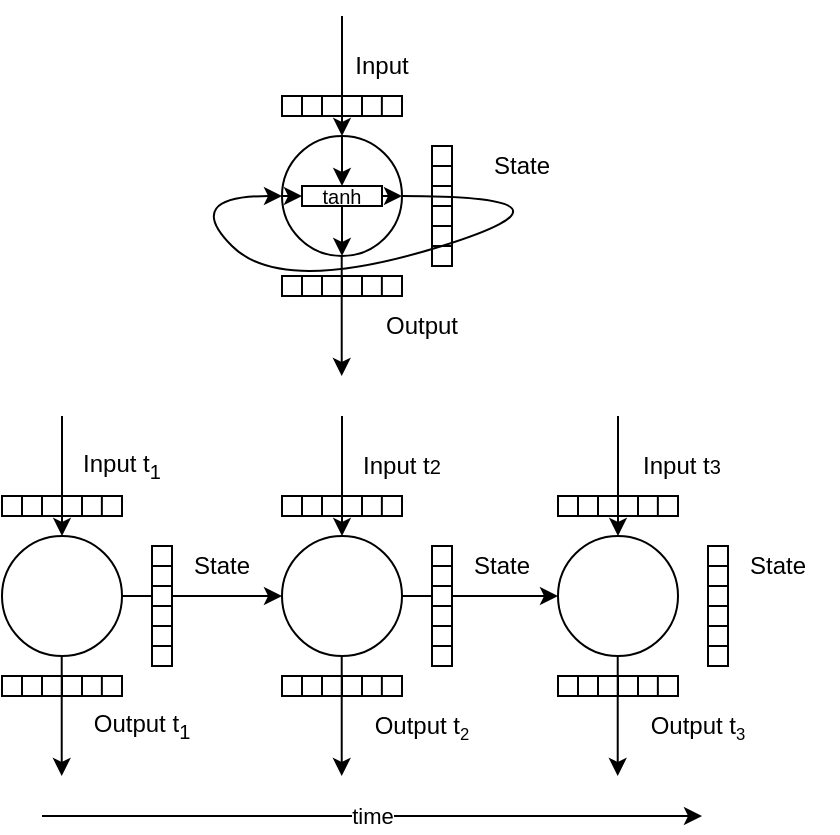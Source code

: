 <mxfile version="26.0.16">
  <diagram name="Page-1" id="5gsPL8GeEmGx-AVMJ_zo">
    <mxGraphModel dx="683" dy="1537" grid="1" gridSize="10" guides="1" tooltips="1" connect="1" arrows="1" fold="1" page="1" pageScale="1" pageWidth="827" pageHeight="1169" math="0" shadow="0">
      <root>
        <mxCell id="0" />
        <mxCell id="1" parent="0" />
        <mxCell id="UaO71o3nP_UbllHQvxvq-115" style="edgeStyle=orthogonalEdgeStyle;rounded=0;orthogonalLoop=1;jettySize=auto;html=1;exitX=0.5;exitY=0;exitDx=0;exitDy=0;entryX=0.5;entryY=0;entryDx=0;entryDy=0;" edge="1" parent="1" source="UaO71o3nP_UbllHQvxvq-1" target="UaO71o3nP_UbllHQvxvq-114">
          <mxGeometry relative="1" as="geometry" />
        </mxCell>
        <mxCell id="UaO71o3nP_UbllHQvxvq-116" style="edgeStyle=orthogonalEdgeStyle;rounded=0;orthogonalLoop=1;jettySize=auto;html=1;exitX=0.5;exitY=0;exitDx=0;exitDy=0;entryX=0.5;entryY=0;entryDx=0;entryDy=0;" edge="1" parent="1" source="UaO71o3nP_UbllHQvxvq-1" target="UaO71o3nP_UbllHQvxvq-114">
          <mxGeometry relative="1" as="geometry" />
        </mxCell>
        <mxCell id="UaO71o3nP_UbllHQvxvq-118" style="edgeStyle=orthogonalEdgeStyle;rounded=0;orthogonalLoop=1;jettySize=auto;html=1;exitX=0;exitY=0.5;exitDx=0;exitDy=0;entryX=0;entryY=0.5;entryDx=0;entryDy=0;" edge="1" parent="1" source="UaO71o3nP_UbllHQvxvq-1" target="UaO71o3nP_UbllHQvxvq-114">
          <mxGeometry relative="1" as="geometry" />
        </mxCell>
        <mxCell id="UaO71o3nP_UbllHQvxvq-1" value="" style="ellipse;whiteSpace=wrap;html=1;aspect=fixed;" vertex="1" parent="1">
          <mxGeometry x="200" y="60" width="60" height="60" as="geometry" />
        </mxCell>
        <mxCell id="UaO71o3nP_UbllHQvxvq-8" value="" style="group" vertex="1" connectable="0" parent="1">
          <mxGeometry x="200" y="40" width="60" height="10" as="geometry" />
        </mxCell>
        <mxCell id="UaO71o3nP_UbllHQvxvq-2" value="" style="rounded=0;whiteSpace=wrap;html=1;" vertex="1" parent="UaO71o3nP_UbllHQvxvq-8">
          <mxGeometry width="60" height="10" as="geometry" />
        </mxCell>
        <mxCell id="UaO71o3nP_UbllHQvxvq-3" value="" style="endArrow=none;html=1;rounded=0;exitX=0.25;exitY=1;exitDx=0;exitDy=0;entryX=0.25;entryY=0;entryDx=0;entryDy=0;" edge="1" parent="UaO71o3nP_UbllHQvxvq-8">
          <mxGeometry width="50" height="50" relative="1" as="geometry">
            <mxPoint x="20" y="10" as="sourcePoint" />
            <mxPoint x="20" as="targetPoint" />
          </mxGeometry>
        </mxCell>
        <mxCell id="UaO71o3nP_UbllHQvxvq-4" value="" style="endArrow=none;html=1;rounded=0;exitX=0.5;exitY=1;exitDx=0;exitDy=0;" edge="1" parent="UaO71o3nP_UbllHQvxvq-8" source="UaO71o3nP_UbllHQvxvq-2">
          <mxGeometry width="50" height="50" relative="1" as="geometry">
            <mxPoint x="-20" y="50" as="sourcePoint" />
            <mxPoint x="30" as="targetPoint" />
          </mxGeometry>
        </mxCell>
        <mxCell id="UaO71o3nP_UbllHQvxvq-5" value="" style="endArrow=none;html=1;rounded=0;exitX=0.5;exitY=1;exitDx=0;exitDy=0;" edge="1" parent="UaO71o3nP_UbllHQvxvq-8">
          <mxGeometry width="50" height="50" relative="1" as="geometry">
            <mxPoint x="40" y="10" as="sourcePoint" />
            <mxPoint x="40" as="targetPoint" />
            <Array as="points">
              <mxPoint x="40" />
            </Array>
          </mxGeometry>
        </mxCell>
        <mxCell id="UaO71o3nP_UbllHQvxvq-6" value="" style="endArrow=none;html=1;rounded=0;exitX=0.5;exitY=1;exitDx=0;exitDy=0;" edge="1" parent="UaO71o3nP_UbllHQvxvq-8">
          <mxGeometry width="50" height="50" relative="1" as="geometry">
            <mxPoint x="49.93" y="10" as="sourcePoint" />
            <mxPoint x="49.93" as="targetPoint" />
            <Array as="points">
              <mxPoint x="49.93" />
            </Array>
          </mxGeometry>
        </mxCell>
        <mxCell id="UaO71o3nP_UbllHQvxvq-7" value="" style="endArrow=none;html=1;rounded=0;exitX=0.25;exitY=1;exitDx=0;exitDy=0;entryX=0.25;entryY=0;entryDx=0;entryDy=0;" edge="1" parent="UaO71o3nP_UbllHQvxvq-8">
          <mxGeometry width="50" height="50" relative="1" as="geometry">
            <mxPoint x="10" y="10" as="sourcePoint" />
            <mxPoint x="10" as="targetPoint" />
          </mxGeometry>
        </mxCell>
        <mxCell id="UaO71o3nP_UbllHQvxvq-9" value="" style="group" vertex="1" connectable="0" parent="1">
          <mxGeometry x="200" y="130" width="60" height="10" as="geometry" />
        </mxCell>
        <mxCell id="UaO71o3nP_UbllHQvxvq-10" value="" style="rounded=0;whiteSpace=wrap;html=1;" vertex="1" parent="UaO71o3nP_UbllHQvxvq-9">
          <mxGeometry width="60" height="10" as="geometry" />
        </mxCell>
        <mxCell id="UaO71o3nP_UbllHQvxvq-11" value="" style="endArrow=none;html=1;rounded=0;exitX=0.25;exitY=1;exitDx=0;exitDy=0;entryX=0.25;entryY=0;entryDx=0;entryDy=0;" edge="1" parent="UaO71o3nP_UbllHQvxvq-9">
          <mxGeometry width="50" height="50" relative="1" as="geometry">
            <mxPoint x="20" y="10" as="sourcePoint" />
            <mxPoint x="20" as="targetPoint" />
          </mxGeometry>
        </mxCell>
        <mxCell id="UaO71o3nP_UbllHQvxvq-12" value="" style="endArrow=none;html=1;rounded=0;exitX=0.5;exitY=1;exitDx=0;exitDy=0;" edge="1" parent="UaO71o3nP_UbllHQvxvq-9" source="UaO71o3nP_UbllHQvxvq-10">
          <mxGeometry width="50" height="50" relative="1" as="geometry">
            <mxPoint x="-20" y="50" as="sourcePoint" />
            <mxPoint x="30" as="targetPoint" />
          </mxGeometry>
        </mxCell>
        <mxCell id="UaO71o3nP_UbllHQvxvq-13" value="" style="endArrow=none;html=1;rounded=0;exitX=0.5;exitY=1;exitDx=0;exitDy=0;" edge="1" parent="UaO71o3nP_UbllHQvxvq-9">
          <mxGeometry width="50" height="50" relative="1" as="geometry">
            <mxPoint x="40" y="10" as="sourcePoint" />
            <mxPoint x="40" as="targetPoint" />
            <Array as="points">
              <mxPoint x="40" />
            </Array>
          </mxGeometry>
        </mxCell>
        <mxCell id="UaO71o3nP_UbllHQvxvq-14" value="" style="endArrow=none;html=1;rounded=0;exitX=0.5;exitY=1;exitDx=0;exitDy=0;" edge="1" parent="UaO71o3nP_UbllHQvxvq-9">
          <mxGeometry width="50" height="50" relative="1" as="geometry">
            <mxPoint x="49.93" y="10" as="sourcePoint" />
            <mxPoint x="49.93" as="targetPoint" />
            <Array as="points">
              <mxPoint x="49.93" />
            </Array>
          </mxGeometry>
        </mxCell>
        <mxCell id="UaO71o3nP_UbllHQvxvq-15" value="" style="endArrow=none;html=1;rounded=0;exitX=0.25;exitY=1;exitDx=0;exitDy=0;entryX=0.25;entryY=0;entryDx=0;entryDy=0;" edge="1" parent="UaO71o3nP_UbllHQvxvq-9">
          <mxGeometry width="50" height="50" relative="1" as="geometry">
            <mxPoint x="10" y="10" as="sourcePoint" />
            <mxPoint x="10" as="targetPoint" />
          </mxGeometry>
        </mxCell>
        <mxCell id="UaO71o3nP_UbllHQvxvq-16" value="" style="group;rotation=-90;" vertex="1" connectable="0" parent="1">
          <mxGeometry x="250" y="90" width="60" height="10" as="geometry" />
        </mxCell>
        <mxCell id="UaO71o3nP_UbllHQvxvq-17" value="" style="rounded=0;whiteSpace=wrap;html=1;rotation=-90;" vertex="1" parent="UaO71o3nP_UbllHQvxvq-16">
          <mxGeometry width="60" height="10" as="geometry" />
        </mxCell>
        <mxCell id="UaO71o3nP_UbllHQvxvq-18" value="" style="endArrow=none;html=1;rounded=0;exitX=0.25;exitY=1;exitDx=0;exitDy=0;entryX=0.25;entryY=0;entryDx=0;entryDy=0;" edge="1" parent="UaO71o3nP_UbllHQvxvq-16">
          <mxGeometry width="50" height="50" relative="1" as="geometry">
            <mxPoint x="35" y="15" as="sourcePoint" />
            <mxPoint x="25" y="15" as="targetPoint" />
          </mxGeometry>
        </mxCell>
        <mxCell id="UaO71o3nP_UbllHQvxvq-19" value="" style="endArrow=none;html=1;rounded=0;exitX=0.5;exitY=1;exitDx=0;exitDy=0;" edge="1" parent="UaO71o3nP_UbllHQvxvq-16" source="UaO71o3nP_UbllHQvxvq-17">
          <mxGeometry width="50" height="50" relative="1" as="geometry">
            <mxPoint x="75" y="55" as="sourcePoint" />
            <mxPoint x="25" y="5" as="targetPoint" />
          </mxGeometry>
        </mxCell>
        <mxCell id="UaO71o3nP_UbllHQvxvq-20" value="" style="endArrow=none;html=1;rounded=0;exitX=0.5;exitY=1;exitDx=0;exitDy=0;" edge="1" parent="UaO71o3nP_UbllHQvxvq-16">
          <mxGeometry width="50" height="50" relative="1" as="geometry">
            <mxPoint x="35" y="-5" as="sourcePoint" />
            <mxPoint x="25" y="-5" as="targetPoint" />
            <Array as="points">
              <mxPoint x="25" y="-5" />
            </Array>
          </mxGeometry>
        </mxCell>
        <mxCell id="UaO71o3nP_UbllHQvxvq-21" value="" style="endArrow=none;html=1;rounded=0;exitX=0.5;exitY=1;exitDx=0;exitDy=0;" edge="1" parent="UaO71o3nP_UbllHQvxvq-16">
          <mxGeometry width="50" height="50" relative="1" as="geometry">
            <mxPoint x="35" y="-15" as="sourcePoint" />
            <mxPoint x="25" y="-15" as="targetPoint" />
            <Array as="points">
              <mxPoint x="25" y="-15" />
            </Array>
          </mxGeometry>
        </mxCell>
        <mxCell id="UaO71o3nP_UbllHQvxvq-22" value="" style="endArrow=none;html=1;rounded=0;exitX=0.25;exitY=1;exitDx=0;exitDy=0;entryX=0.25;entryY=0;entryDx=0;entryDy=0;" edge="1" parent="UaO71o3nP_UbllHQvxvq-16">
          <mxGeometry width="50" height="50" relative="1" as="geometry">
            <mxPoint x="35" y="25" as="sourcePoint" />
            <mxPoint x="25" y="25" as="targetPoint" />
          </mxGeometry>
        </mxCell>
        <mxCell id="UaO71o3nP_UbllHQvxvq-23" value="" style="endArrow=classic;html=1;rounded=0;entryX=0.5;entryY=0;entryDx=0;entryDy=0;" edge="1" parent="1" target="UaO71o3nP_UbllHQvxvq-1">
          <mxGeometry width="50" height="50" relative="1" as="geometry">
            <mxPoint x="230" as="sourcePoint" />
            <mxPoint x="260" y="-50" as="targetPoint" />
          </mxGeometry>
        </mxCell>
        <mxCell id="UaO71o3nP_UbllHQvxvq-24" value="" style="endArrow=classic;html=1;rounded=0;entryX=0.5;entryY=0;entryDx=0;entryDy=0;" edge="1" parent="1">
          <mxGeometry width="50" height="50" relative="1" as="geometry">
            <mxPoint x="229.86" y="120" as="sourcePoint" />
            <mxPoint x="229.86" y="180" as="targetPoint" />
          </mxGeometry>
        </mxCell>
        <mxCell id="UaO71o3nP_UbllHQvxvq-25" value="" style="curved=1;endArrow=classic;html=1;rounded=0;exitX=1;exitY=0.5;exitDx=0;exitDy=0;" edge="1" parent="1" source="UaO71o3nP_UbllHQvxvq-1">
          <mxGeometry width="50" height="50" relative="1" as="geometry">
            <mxPoint x="150" y="140" as="sourcePoint" />
            <mxPoint x="200" y="90" as="targetPoint" />
            <Array as="points">
              <mxPoint x="360" y="90" />
              <mxPoint x="200" y="140" />
              <mxPoint x="150" y="90" />
            </Array>
          </mxGeometry>
        </mxCell>
        <mxCell id="UaO71o3nP_UbllHQvxvq-26" value="Input" style="text;html=1;align=center;verticalAlign=middle;whiteSpace=wrap;rounded=0;" vertex="1" parent="1">
          <mxGeometry x="220" y="10" width="60" height="30" as="geometry" />
        </mxCell>
        <mxCell id="UaO71o3nP_UbllHQvxvq-27" value="State" style="text;html=1;align=center;verticalAlign=middle;whiteSpace=wrap;rounded=0;" vertex="1" parent="1">
          <mxGeometry x="290" y="60" width="60" height="30" as="geometry" />
        </mxCell>
        <mxCell id="UaO71o3nP_UbllHQvxvq-28" value="Output" style="text;html=1;align=center;verticalAlign=middle;whiteSpace=wrap;rounded=0;" vertex="1" parent="1">
          <mxGeometry x="240" y="140" width="60" height="30" as="geometry" />
        </mxCell>
        <mxCell id="UaO71o3nP_UbllHQvxvq-111" style="edgeStyle=orthogonalEdgeStyle;rounded=0;orthogonalLoop=1;jettySize=auto;html=1;" edge="1" parent="1" source="UaO71o3nP_UbllHQvxvq-29" target="UaO71o3nP_UbllHQvxvq-57">
          <mxGeometry relative="1" as="geometry" />
        </mxCell>
        <mxCell id="UaO71o3nP_UbllHQvxvq-29" value="" style="ellipse;whiteSpace=wrap;html=1;aspect=fixed;" vertex="1" parent="1">
          <mxGeometry x="60" y="260" width="60" height="60" as="geometry" />
        </mxCell>
        <mxCell id="UaO71o3nP_UbllHQvxvq-30" value="" style="group" vertex="1" connectable="0" parent="1">
          <mxGeometry x="60" y="240" width="60" height="10" as="geometry" />
        </mxCell>
        <mxCell id="UaO71o3nP_UbllHQvxvq-31" value="" style="rounded=0;whiteSpace=wrap;html=1;" vertex="1" parent="UaO71o3nP_UbllHQvxvq-30">
          <mxGeometry width="60" height="10" as="geometry" />
        </mxCell>
        <mxCell id="UaO71o3nP_UbllHQvxvq-32" value="" style="endArrow=none;html=1;rounded=0;exitX=0.25;exitY=1;exitDx=0;exitDy=0;entryX=0.25;entryY=0;entryDx=0;entryDy=0;" edge="1" parent="UaO71o3nP_UbllHQvxvq-30">
          <mxGeometry width="50" height="50" relative="1" as="geometry">
            <mxPoint x="20" y="10" as="sourcePoint" />
            <mxPoint x="20" as="targetPoint" />
          </mxGeometry>
        </mxCell>
        <mxCell id="UaO71o3nP_UbllHQvxvq-33" value="" style="endArrow=none;html=1;rounded=0;exitX=0.5;exitY=1;exitDx=0;exitDy=0;" edge="1" parent="UaO71o3nP_UbllHQvxvq-30" source="UaO71o3nP_UbllHQvxvq-31">
          <mxGeometry width="50" height="50" relative="1" as="geometry">
            <mxPoint x="-20" y="50" as="sourcePoint" />
            <mxPoint x="30" as="targetPoint" />
          </mxGeometry>
        </mxCell>
        <mxCell id="UaO71o3nP_UbllHQvxvq-34" value="" style="endArrow=none;html=1;rounded=0;exitX=0.5;exitY=1;exitDx=0;exitDy=0;" edge="1" parent="UaO71o3nP_UbllHQvxvq-30">
          <mxGeometry width="50" height="50" relative="1" as="geometry">
            <mxPoint x="40" y="10" as="sourcePoint" />
            <mxPoint x="40" as="targetPoint" />
            <Array as="points">
              <mxPoint x="40" />
            </Array>
          </mxGeometry>
        </mxCell>
        <mxCell id="UaO71o3nP_UbllHQvxvq-35" value="" style="endArrow=none;html=1;rounded=0;exitX=0.5;exitY=1;exitDx=0;exitDy=0;" edge="1" parent="UaO71o3nP_UbllHQvxvq-30">
          <mxGeometry width="50" height="50" relative="1" as="geometry">
            <mxPoint x="49.93" y="10" as="sourcePoint" />
            <mxPoint x="49.93" as="targetPoint" />
            <Array as="points">
              <mxPoint x="49.93" />
            </Array>
          </mxGeometry>
        </mxCell>
        <mxCell id="UaO71o3nP_UbllHQvxvq-36" value="" style="endArrow=none;html=1;rounded=0;exitX=0.25;exitY=1;exitDx=0;exitDy=0;entryX=0.25;entryY=0;entryDx=0;entryDy=0;" edge="1" parent="UaO71o3nP_UbllHQvxvq-30">
          <mxGeometry width="50" height="50" relative="1" as="geometry">
            <mxPoint x="10" y="10" as="sourcePoint" />
            <mxPoint x="10" as="targetPoint" />
          </mxGeometry>
        </mxCell>
        <mxCell id="UaO71o3nP_UbllHQvxvq-37" value="" style="group" vertex="1" connectable="0" parent="1">
          <mxGeometry x="60" y="330" width="60" height="10" as="geometry" />
        </mxCell>
        <mxCell id="UaO71o3nP_UbllHQvxvq-38" value="" style="rounded=0;whiteSpace=wrap;html=1;" vertex="1" parent="UaO71o3nP_UbllHQvxvq-37">
          <mxGeometry width="60" height="10" as="geometry" />
        </mxCell>
        <mxCell id="UaO71o3nP_UbllHQvxvq-39" value="" style="endArrow=none;html=1;rounded=0;exitX=0.25;exitY=1;exitDx=0;exitDy=0;entryX=0.25;entryY=0;entryDx=0;entryDy=0;" edge="1" parent="UaO71o3nP_UbllHQvxvq-37">
          <mxGeometry width="50" height="50" relative="1" as="geometry">
            <mxPoint x="20" y="10" as="sourcePoint" />
            <mxPoint x="20" as="targetPoint" />
          </mxGeometry>
        </mxCell>
        <mxCell id="UaO71o3nP_UbllHQvxvq-40" value="" style="endArrow=none;html=1;rounded=0;exitX=0.5;exitY=1;exitDx=0;exitDy=0;" edge="1" parent="UaO71o3nP_UbllHQvxvq-37" source="UaO71o3nP_UbllHQvxvq-38">
          <mxGeometry width="50" height="50" relative="1" as="geometry">
            <mxPoint x="-20" y="50" as="sourcePoint" />
            <mxPoint x="30" as="targetPoint" />
          </mxGeometry>
        </mxCell>
        <mxCell id="UaO71o3nP_UbllHQvxvq-41" value="" style="endArrow=none;html=1;rounded=0;exitX=0.5;exitY=1;exitDx=0;exitDy=0;" edge="1" parent="UaO71o3nP_UbllHQvxvq-37">
          <mxGeometry width="50" height="50" relative="1" as="geometry">
            <mxPoint x="40" y="10" as="sourcePoint" />
            <mxPoint x="40" as="targetPoint" />
            <Array as="points">
              <mxPoint x="40" />
            </Array>
          </mxGeometry>
        </mxCell>
        <mxCell id="UaO71o3nP_UbllHQvxvq-42" value="" style="endArrow=none;html=1;rounded=0;exitX=0.5;exitY=1;exitDx=0;exitDy=0;" edge="1" parent="UaO71o3nP_UbllHQvxvq-37">
          <mxGeometry width="50" height="50" relative="1" as="geometry">
            <mxPoint x="49.93" y="10" as="sourcePoint" />
            <mxPoint x="49.93" as="targetPoint" />
            <Array as="points">
              <mxPoint x="49.93" />
            </Array>
          </mxGeometry>
        </mxCell>
        <mxCell id="UaO71o3nP_UbllHQvxvq-43" value="" style="endArrow=none;html=1;rounded=0;exitX=0.25;exitY=1;exitDx=0;exitDy=0;entryX=0.25;entryY=0;entryDx=0;entryDy=0;" edge="1" parent="UaO71o3nP_UbllHQvxvq-37">
          <mxGeometry width="50" height="50" relative="1" as="geometry">
            <mxPoint x="10" y="10" as="sourcePoint" />
            <mxPoint x="10" as="targetPoint" />
          </mxGeometry>
        </mxCell>
        <mxCell id="UaO71o3nP_UbllHQvxvq-44" value="" style="group;rotation=-90;" vertex="1" connectable="0" parent="1">
          <mxGeometry x="110" y="290" width="60" height="10" as="geometry" />
        </mxCell>
        <mxCell id="UaO71o3nP_UbllHQvxvq-45" value="" style="rounded=0;whiteSpace=wrap;html=1;rotation=-90;" vertex="1" parent="UaO71o3nP_UbllHQvxvq-44">
          <mxGeometry width="60" height="10" as="geometry" />
        </mxCell>
        <mxCell id="UaO71o3nP_UbllHQvxvq-46" value="" style="endArrow=none;html=1;rounded=0;exitX=0.25;exitY=1;exitDx=0;exitDy=0;entryX=0.25;entryY=0;entryDx=0;entryDy=0;" edge="1" parent="UaO71o3nP_UbllHQvxvq-44">
          <mxGeometry width="50" height="50" relative="1" as="geometry">
            <mxPoint x="35" y="15" as="sourcePoint" />
            <mxPoint x="25" y="15" as="targetPoint" />
          </mxGeometry>
        </mxCell>
        <mxCell id="UaO71o3nP_UbllHQvxvq-47" value="" style="endArrow=none;html=1;rounded=0;exitX=0.5;exitY=1;exitDx=0;exitDy=0;" edge="1" parent="UaO71o3nP_UbllHQvxvq-44" source="UaO71o3nP_UbllHQvxvq-45">
          <mxGeometry width="50" height="50" relative="1" as="geometry">
            <mxPoint x="75" y="55" as="sourcePoint" />
            <mxPoint x="25" y="5" as="targetPoint" />
          </mxGeometry>
        </mxCell>
        <mxCell id="UaO71o3nP_UbllHQvxvq-48" value="" style="endArrow=none;html=1;rounded=0;exitX=0.5;exitY=1;exitDx=0;exitDy=0;" edge="1" parent="UaO71o3nP_UbllHQvxvq-44">
          <mxGeometry width="50" height="50" relative="1" as="geometry">
            <mxPoint x="35" y="-5" as="sourcePoint" />
            <mxPoint x="25" y="-5" as="targetPoint" />
            <Array as="points">
              <mxPoint x="25" y="-5" />
            </Array>
          </mxGeometry>
        </mxCell>
        <mxCell id="UaO71o3nP_UbllHQvxvq-49" value="" style="endArrow=none;html=1;rounded=0;exitX=0.5;exitY=1;exitDx=0;exitDy=0;" edge="1" parent="UaO71o3nP_UbllHQvxvq-44">
          <mxGeometry width="50" height="50" relative="1" as="geometry">
            <mxPoint x="35" y="-15" as="sourcePoint" />
            <mxPoint x="25" y="-15" as="targetPoint" />
            <Array as="points">
              <mxPoint x="25" y="-15" />
            </Array>
          </mxGeometry>
        </mxCell>
        <mxCell id="UaO71o3nP_UbllHQvxvq-50" value="" style="endArrow=none;html=1;rounded=0;exitX=0.25;exitY=1;exitDx=0;exitDy=0;entryX=0.25;entryY=0;entryDx=0;entryDy=0;" edge="1" parent="UaO71o3nP_UbllHQvxvq-44">
          <mxGeometry width="50" height="50" relative="1" as="geometry">
            <mxPoint x="35" y="25" as="sourcePoint" />
            <mxPoint x="25" y="25" as="targetPoint" />
          </mxGeometry>
        </mxCell>
        <mxCell id="UaO71o3nP_UbllHQvxvq-51" value="" style="endArrow=classic;html=1;rounded=0;entryX=0.5;entryY=0;entryDx=0;entryDy=0;" edge="1" target="UaO71o3nP_UbllHQvxvq-29" parent="1">
          <mxGeometry width="50" height="50" relative="1" as="geometry">
            <mxPoint x="90" y="200" as="sourcePoint" />
            <mxPoint x="120" y="150" as="targetPoint" />
          </mxGeometry>
        </mxCell>
        <mxCell id="UaO71o3nP_UbllHQvxvq-52" value="" style="endArrow=classic;html=1;rounded=0;entryX=0.5;entryY=0;entryDx=0;entryDy=0;" edge="1" parent="1">
          <mxGeometry width="50" height="50" relative="1" as="geometry">
            <mxPoint x="89.86" y="320" as="sourcePoint" />
            <mxPoint x="89.86" y="380" as="targetPoint" />
          </mxGeometry>
        </mxCell>
        <mxCell id="UaO71o3nP_UbllHQvxvq-54" value="Input t&lt;sub&gt;1&lt;/sub&gt;" style="text;html=1;align=center;verticalAlign=middle;whiteSpace=wrap;rounded=0;" vertex="1" parent="1">
          <mxGeometry x="90" y="210" width="60" height="30" as="geometry" />
        </mxCell>
        <mxCell id="UaO71o3nP_UbllHQvxvq-55" value="State" style="text;html=1;align=center;verticalAlign=middle;whiteSpace=wrap;rounded=0;" vertex="1" parent="1">
          <mxGeometry x="140" y="260" width="60" height="30" as="geometry" />
        </mxCell>
        <mxCell id="UaO71o3nP_UbllHQvxvq-56" value="Output t&lt;sub&gt;1&lt;/sub&gt;" style="text;html=1;align=center;verticalAlign=middle;whiteSpace=wrap;rounded=0;" vertex="1" parent="1">
          <mxGeometry x="100" y="340" width="60" height="30" as="geometry" />
        </mxCell>
        <mxCell id="UaO71o3nP_UbllHQvxvq-112" style="edgeStyle=orthogonalEdgeStyle;rounded=0;orthogonalLoop=1;jettySize=auto;html=1;" edge="1" parent="1" source="UaO71o3nP_UbllHQvxvq-57" target="UaO71o3nP_UbllHQvxvq-84">
          <mxGeometry relative="1" as="geometry" />
        </mxCell>
        <mxCell id="UaO71o3nP_UbllHQvxvq-57" value="" style="ellipse;whiteSpace=wrap;html=1;aspect=fixed;" vertex="1" parent="1">
          <mxGeometry x="200" y="260" width="60" height="60" as="geometry" />
        </mxCell>
        <mxCell id="UaO71o3nP_UbllHQvxvq-58" value="" style="group" vertex="1" connectable="0" parent="1">
          <mxGeometry x="200" y="240" width="60" height="10" as="geometry" />
        </mxCell>
        <mxCell id="UaO71o3nP_UbllHQvxvq-59" value="" style="rounded=0;whiteSpace=wrap;html=1;" vertex="1" parent="UaO71o3nP_UbllHQvxvq-58">
          <mxGeometry width="60" height="10" as="geometry" />
        </mxCell>
        <mxCell id="UaO71o3nP_UbllHQvxvq-60" value="" style="endArrow=none;html=1;rounded=0;exitX=0.25;exitY=1;exitDx=0;exitDy=0;entryX=0.25;entryY=0;entryDx=0;entryDy=0;" edge="1" parent="UaO71o3nP_UbllHQvxvq-58">
          <mxGeometry width="50" height="50" relative="1" as="geometry">
            <mxPoint x="20" y="10" as="sourcePoint" />
            <mxPoint x="20" as="targetPoint" />
          </mxGeometry>
        </mxCell>
        <mxCell id="UaO71o3nP_UbllHQvxvq-61" value="" style="endArrow=none;html=1;rounded=0;exitX=0.5;exitY=1;exitDx=0;exitDy=0;" edge="1" parent="UaO71o3nP_UbllHQvxvq-58" source="UaO71o3nP_UbllHQvxvq-59">
          <mxGeometry width="50" height="50" relative="1" as="geometry">
            <mxPoint x="-20" y="50" as="sourcePoint" />
            <mxPoint x="30" as="targetPoint" />
          </mxGeometry>
        </mxCell>
        <mxCell id="UaO71o3nP_UbllHQvxvq-62" value="" style="endArrow=none;html=1;rounded=0;exitX=0.5;exitY=1;exitDx=0;exitDy=0;" edge="1" parent="UaO71o3nP_UbllHQvxvq-58">
          <mxGeometry width="50" height="50" relative="1" as="geometry">
            <mxPoint x="40" y="10" as="sourcePoint" />
            <mxPoint x="40" as="targetPoint" />
            <Array as="points">
              <mxPoint x="40" />
            </Array>
          </mxGeometry>
        </mxCell>
        <mxCell id="UaO71o3nP_UbllHQvxvq-63" value="" style="endArrow=none;html=1;rounded=0;exitX=0.5;exitY=1;exitDx=0;exitDy=0;" edge="1" parent="UaO71o3nP_UbllHQvxvq-58">
          <mxGeometry width="50" height="50" relative="1" as="geometry">
            <mxPoint x="49.93" y="10" as="sourcePoint" />
            <mxPoint x="49.93" as="targetPoint" />
            <Array as="points">
              <mxPoint x="49.93" />
            </Array>
          </mxGeometry>
        </mxCell>
        <mxCell id="UaO71o3nP_UbllHQvxvq-64" value="" style="endArrow=none;html=1;rounded=0;exitX=0.25;exitY=1;exitDx=0;exitDy=0;entryX=0.25;entryY=0;entryDx=0;entryDy=0;" edge="1" parent="UaO71o3nP_UbllHQvxvq-58">
          <mxGeometry width="50" height="50" relative="1" as="geometry">
            <mxPoint x="10" y="10" as="sourcePoint" />
            <mxPoint x="10" as="targetPoint" />
          </mxGeometry>
        </mxCell>
        <mxCell id="UaO71o3nP_UbllHQvxvq-65" value="" style="group" vertex="1" connectable="0" parent="1">
          <mxGeometry x="200" y="330" width="60" height="10" as="geometry" />
        </mxCell>
        <mxCell id="UaO71o3nP_UbllHQvxvq-66" value="" style="rounded=0;whiteSpace=wrap;html=1;" vertex="1" parent="UaO71o3nP_UbllHQvxvq-65">
          <mxGeometry width="60" height="10" as="geometry" />
        </mxCell>
        <mxCell id="UaO71o3nP_UbllHQvxvq-67" value="" style="endArrow=none;html=1;rounded=0;exitX=0.25;exitY=1;exitDx=0;exitDy=0;entryX=0.25;entryY=0;entryDx=0;entryDy=0;" edge="1" parent="UaO71o3nP_UbllHQvxvq-65">
          <mxGeometry width="50" height="50" relative="1" as="geometry">
            <mxPoint x="20" y="10" as="sourcePoint" />
            <mxPoint x="20" as="targetPoint" />
          </mxGeometry>
        </mxCell>
        <mxCell id="UaO71o3nP_UbllHQvxvq-68" value="" style="endArrow=none;html=1;rounded=0;exitX=0.5;exitY=1;exitDx=0;exitDy=0;" edge="1" parent="UaO71o3nP_UbllHQvxvq-65" source="UaO71o3nP_UbllHQvxvq-66">
          <mxGeometry width="50" height="50" relative="1" as="geometry">
            <mxPoint x="-20" y="50" as="sourcePoint" />
            <mxPoint x="30" as="targetPoint" />
          </mxGeometry>
        </mxCell>
        <mxCell id="UaO71o3nP_UbllHQvxvq-69" value="" style="endArrow=none;html=1;rounded=0;exitX=0.5;exitY=1;exitDx=0;exitDy=0;" edge="1" parent="UaO71o3nP_UbllHQvxvq-65">
          <mxGeometry width="50" height="50" relative="1" as="geometry">
            <mxPoint x="40" y="10" as="sourcePoint" />
            <mxPoint x="40" as="targetPoint" />
            <Array as="points">
              <mxPoint x="40" />
            </Array>
          </mxGeometry>
        </mxCell>
        <mxCell id="UaO71o3nP_UbllHQvxvq-70" value="" style="endArrow=none;html=1;rounded=0;exitX=0.5;exitY=1;exitDx=0;exitDy=0;" edge="1" parent="UaO71o3nP_UbllHQvxvq-65">
          <mxGeometry width="50" height="50" relative="1" as="geometry">
            <mxPoint x="49.93" y="10" as="sourcePoint" />
            <mxPoint x="49.93" as="targetPoint" />
            <Array as="points">
              <mxPoint x="49.93" />
            </Array>
          </mxGeometry>
        </mxCell>
        <mxCell id="UaO71o3nP_UbllHQvxvq-71" value="" style="endArrow=none;html=1;rounded=0;exitX=0.25;exitY=1;exitDx=0;exitDy=0;entryX=0.25;entryY=0;entryDx=0;entryDy=0;" edge="1" parent="UaO71o3nP_UbllHQvxvq-65">
          <mxGeometry width="50" height="50" relative="1" as="geometry">
            <mxPoint x="10" y="10" as="sourcePoint" />
            <mxPoint x="10" as="targetPoint" />
          </mxGeometry>
        </mxCell>
        <mxCell id="UaO71o3nP_UbllHQvxvq-72" value="" style="group;rotation=-90;" vertex="1" connectable="0" parent="1">
          <mxGeometry x="250" y="290" width="60" height="10" as="geometry" />
        </mxCell>
        <mxCell id="UaO71o3nP_UbllHQvxvq-73" value="" style="rounded=0;whiteSpace=wrap;html=1;rotation=-90;" vertex="1" parent="UaO71o3nP_UbllHQvxvq-72">
          <mxGeometry width="60" height="10" as="geometry" />
        </mxCell>
        <mxCell id="UaO71o3nP_UbllHQvxvq-74" value="" style="endArrow=none;html=1;rounded=0;exitX=0.25;exitY=1;exitDx=0;exitDy=0;entryX=0.25;entryY=0;entryDx=0;entryDy=0;" edge="1" parent="UaO71o3nP_UbllHQvxvq-72">
          <mxGeometry width="50" height="50" relative="1" as="geometry">
            <mxPoint x="35" y="15" as="sourcePoint" />
            <mxPoint x="25" y="15" as="targetPoint" />
          </mxGeometry>
        </mxCell>
        <mxCell id="UaO71o3nP_UbllHQvxvq-75" value="" style="endArrow=none;html=1;rounded=0;exitX=0.5;exitY=1;exitDx=0;exitDy=0;" edge="1" parent="UaO71o3nP_UbllHQvxvq-72" source="UaO71o3nP_UbllHQvxvq-73">
          <mxGeometry width="50" height="50" relative="1" as="geometry">
            <mxPoint x="75" y="55" as="sourcePoint" />
            <mxPoint x="25" y="5" as="targetPoint" />
          </mxGeometry>
        </mxCell>
        <mxCell id="UaO71o3nP_UbllHQvxvq-76" value="" style="endArrow=none;html=1;rounded=0;exitX=0.5;exitY=1;exitDx=0;exitDy=0;" edge="1" parent="UaO71o3nP_UbllHQvxvq-72">
          <mxGeometry width="50" height="50" relative="1" as="geometry">
            <mxPoint x="35" y="-5" as="sourcePoint" />
            <mxPoint x="25" y="-5" as="targetPoint" />
            <Array as="points">
              <mxPoint x="25" y="-5" />
            </Array>
          </mxGeometry>
        </mxCell>
        <mxCell id="UaO71o3nP_UbllHQvxvq-77" value="" style="endArrow=none;html=1;rounded=0;exitX=0.5;exitY=1;exitDx=0;exitDy=0;" edge="1" parent="UaO71o3nP_UbllHQvxvq-72">
          <mxGeometry width="50" height="50" relative="1" as="geometry">
            <mxPoint x="35" y="-15" as="sourcePoint" />
            <mxPoint x="25" y="-15" as="targetPoint" />
            <Array as="points">
              <mxPoint x="25" y="-15" />
            </Array>
          </mxGeometry>
        </mxCell>
        <mxCell id="UaO71o3nP_UbllHQvxvq-78" value="" style="endArrow=none;html=1;rounded=0;exitX=0.25;exitY=1;exitDx=0;exitDy=0;entryX=0.25;entryY=0;entryDx=0;entryDy=0;" edge="1" parent="UaO71o3nP_UbllHQvxvq-72">
          <mxGeometry width="50" height="50" relative="1" as="geometry">
            <mxPoint x="35" y="25" as="sourcePoint" />
            <mxPoint x="25" y="25" as="targetPoint" />
          </mxGeometry>
        </mxCell>
        <mxCell id="UaO71o3nP_UbllHQvxvq-79" value="" style="endArrow=classic;html=1;rounded=0;entryX=0.5;entryY=0;entryDx=0;entryDy=0;" edge="1" target="UaO71o3nP_UbllHQvxvq-57" parent="1">
          <mxGeometry width="50" height="50" relative="1" as="geometry">
            <mxPoint x="230" y="200" as="sourcePoint" />
            <mxPoint x="260" y="150" as="targetPoint" />
          </mxGeometry>
        </mxCell>
        <mxCell id="UaO71o3nP_UbllHQvxvq-80" value="" style="endArrow=classic;html=1;rounded=0;entryX=0.5;entryY=0;entryDx=0;entryDy=0;" edge="1" parent="1">
          <mxGeometry width="50" height="50" relative="1" as="geometry">
            <mxPoint x="229.86" y="320" as="sourcePoint" />
            <mxPoint x="229.86" y="380" as="targetPoint" />
          </mxGeometry>
        </mxCell>
        <mxCell id="UaO71o3nP_UbllHQvxvq-81" value="Input t&lt;span style=&quot;font-size: 10px;&quot;&gt;2&lt;/span&gt;" style="text;html=1;align=center;verticalAlign=middle;whiteSpace=wrap;rounded=0;" vertex="1" parent="1">
          <mxGeometry x="230" y="210" width="60" height="30" as="geometry" />
        </mxCell>
        <mxCell id="UaO71o3nP_UbllHQvxvq-82" value="State" style="text;html=1;align=center;verticalAlign=middle;whiteSpace=wrap;rounded=0;" vertex="1" parent="1">
          <mxGeometry x="280" y="260" width="60" height="30" as="geometry" />
        </mxCell>
        <mxCell id="UaO71o3nP_UbllHQvxvq-83" value="Output t&lt;span style=&quot;font-size: 10px;&quot;&gt;&lt;sub&gt;2&lt;/sub&gt;&lt;/span&gt;" style="text;html=1;align=center;verticalAlign=middle;whiteSpace=wrap;rounded=0;" vertex="1" parent="1">
          <mxGeometry x="240" y="340" width="60" height="30" as="geometry" />
        </mxCell>
        <mxCell id="UaO71o3nP_UbllHQvxvq-84" value="" style="ellipse;whiteSpace=wrap;html=1;aspect=fixed;" vertex="1" parent="1">
          <mxGeometry x="338" y="260" width="60" height="60" as="geometry" />
        </mxCell>
        <mxCell id="UaO71o3nP_UbllHQvxvq-85" value="" style="group" vertex="1" connectable="0" parent="1">
          <mxGeometry x="338" y="240" width="60" height="10" as="geometry" />
        </mxCell>
        <mxCell id="UaO71o3nP_UbllHQvxvq-86" value="" style="rounded=0;whiteSpace=wrap;html=1;" vertex="1" parent="UaO71o3nP_UbllHQvxvq-85">
          <mxGeometry width="60" height="10" as="geometry" />
        </mxCell>
        <mxCell id="UaO71o3nP_UbllHQvxvq-87" value="" style="endArrow=none;html=1;rounded=0;exitX=0.25;exitY=1;exitDx=0;exitDy=0;entryX=0.25;entryY=0;entryDx=0;entryDy=0;" edge="1" parent="UaO71o3nP_UbllHQvxvq-85">
          <mxGeometry width="50" height="50" relative="1" as="geometry">
            <mxPoint x="20" y="10" as="sourcePoint" />
            <mxPoint x="20" as="targetPoint" />
          </mxGeometry>
        </mxCell>
        <mxCell id="UaO71o3nP_UbllHQvxvq-88" value="" style="endArrow=none;html=1;rounded=0;exitX=0.5;exitY=1;exitDx=0;exitDy=0;" edge="1" parent="UaO71o3nP_UbllHQvxvq-85" source="UaO71o3nP_UbllHQvxvq-86">
          <mxGeometry width="50" height="50" relative="1" as="geometry">
            <mxPoint x="-20" y="50" as="sourcePoint" />
            <mxPoint x="30" as="targetPoint" />
          </mxGeometry>
        </mxCell>
        <mxCell id="UaO71o3nP_UbllHQvxvq-89" value="" style="endArrow=none;html=1;rounded=0;exitX=0.5;exitY=1;exitDx=0;exitDy=0;" edge="1" parent="UaO71o3nP_UbllHQvxvq-85">
          <mxGeometry width="50" height="50" relative="1" as="geometry">
            <mxPoint x="40" y="10" as="sourcePoint" />
            <mxPoint x="40" as="targetPoint" />
            <Array as="points">
              <mxPoint x="40" />
            </Array>
          </mxGeometry>
        </mxCell>
        <mxCell id="UaO71o3nP_UbllHQvxvq-90" value="" style="endArrow=none;html=1;rounded=0;exitX=0.5;exitY=1;exitDx=0;exitDy=0;" edge="1" parent="UaO71o3nP_UbllHQvxvq-85">
          <mxGeometry width="50" height="50" relative="1" as="geometry">
            <mxPoint x="49.93" y="10" as="sourcePoint" />
            <mxPoint x="49.93" as="targetPoint" />
            <Array as="points">
              <mxPoint x="49.93" />
            </Array>
          </mxGeometry>
        </mxCell>
        <mxCell id="UaO71o3nP_UbllHQvxvq-91" value="" style="endArrow=none;html=1;rounded=0;exitX=0.25;exitY=1;exitDx=0;exitDy=0;entryX=0.25;entryY=0;entryDx=0;entryDy=0;" edge="1" parent="UaO71o3nP_UbllHQvxvq-85">
          <mxGeometry width="50" height="50" relative="1" as="geometry">
            <mxPoint x="10" y="10" as="sourcePoint" />
            <mxPoint x="10" as="targetPoint" />
          </mxGeometry>
        </mxCell>
        <mxCell id="UaO71o3nP_UbllHQvxvq-92" value="" style="group" vertex="1" connectable="0" parent="1">
          <mxGeometry x="338" y="330" width="60" height="10" as="geometry" />
        </mxCell>
        <mxCell id="UaO71o3nP_UbllHQvxvq-93" value="" style="rounded=0;whiteSpace=wrap;html=1;" vertex="1" parent="UaO71o3nP_UbllHQvxvq-92">
          <mxGeometry width="60" height="10" as="geometry" />
        </mxCell>
        <mxCell id="UaO71o3nP_UbllHQvxvq-94" value="" style="endArrow=none;html=1;rounded=0;exitX=0.25;exitY=1;exitDx=0;exitDy=0;entryX=0.25;entryY=0;entryDx=0;entryDy=0;" edge="1" parent="UaO71o3nP_UbllHQvxvq-92">
          <mxGeometry width="50" height="50" relative="1" as="geometry">
            <mxPoint x="20" y="10" as="sourcePoint" />
            <mxPoint x="20" as="targetPoint" />
          </mxGeometry>
        </mxCell>
        <mxCell id="UaO71o3nP_UbllHQvxvq-95" value="" style="endArrow=none;html=1;rounded=0;exitX=0.5;exitY=1;exitDx=0;exitDy=0;" edge="1" parent="UaO71o3nP_UbllHQvxvq-92" source="UaO71o3nP_UbllHQvxvq-93">
          <mxGeometry width="50" height="50" relative="1" as="geometry">
            <mxPoint x="-20" y="50" as="sourcePoint" />
            <mxPoint x="30" as="targetPoint" />
          </mxGeometry>
        </mxCell>
        <mxCell id="UaO71o3nP_UbllHQvxvq-96" value="" style="endArrow=none;html=1;rounded=0;exitX=0.5;exitY=1;exitDx=0;exitDy=0;" edge="1" parent="UaO71o3nP_UbllHQvxvq-92">
          <mxGeometry width="50" height="50" relative="1" as="geometry">
            <mxPoint x="40" y="10" as="sourcePoint" />
            <mxPoint x="40" as="targetPoint" />
            <Array as="points">
              <mxPoint x="40" />
            </Array>
          </mxGeometry>
        </mxCell>
        <mxCell id="UaO71o3nP_UbllHQvxvq-97" value="" style="endArrow=none;html=1;rounded=0;exitX=0.5;exitY=1;exitDx=0;exitDy=0;" edge="1" parent="UaO71o3nP_UbllHQvxvq-92">
          <mxGeometry width="50" height="50" relative="1" as="geometry">
            <mxPoint x="49.93" y="10" as="sourcePoint" />
            <mxPoint x="49.93" as="targetPoint" />
            <Array as="points">
              <mxPoint x="49.93" />
            </Array>
          </mxGeometry>
        </mxCell>
        <mxCell id="UaO71o3nP_UbllHQvxvq-98" value="" style="endArrow=none;html=1;rounded=0;exitX=0.25;exitY=1;exitDx=0;exitDy=0;entryX=0.25;entryY=0;entryDx=0;entryDy=0;" edge="1" parent="UaO71o3nP_UbllHQvxvq-92">
          <mxGeometry width="50" height="50" relative="1" as="geometry">
            <mxPoint x="10" y="10" as="sourcePoint" />
            <mxPoint x="10" as="targetPoint" />
          </mxGeometry>
        </mxCell>
        <mxCell id="UaO71o3nP_UbllHQvxvq-99" value="" style="group;rotation=-90;" vertex="1" connectable="0" parent="1">
          <mxGeometry x="388" y="290" width="60" height="10" as="geometry" />
        </mxCell>
        <mxCell id="UaO71o3nP_UbllHQvxvq-100" value="" style="rounded=0;whiteSpace=wrap;html=1;rotation=-90;" vertex="1" parent="UaO71o3nP_UbllHQvxvq-99">
          <mxGeometry width="60" height="10" as="geometry" />
        </mxCell>
        <mxCell id="UaO71o3nP_UbllHQvxvq-101" value="" style="endArrow=none;html=1;rounded=0;exitX=0.25;exitY=1;exitDx=0;exitDy=0;entryX=0.25;entryY=0;entryDx=0;entryDy=0;" edge="1" parent="UaO71o3nP_UbllHQvxvq-99">
          <mxGeometry width="50" height="50" relative="1" as="geometry">
            <mxPoint x="35" y="15" as="sourcePoint" />
            <mxPoint x="25" y="15" as="targetPoint" />
          </mxGeometry>
        </mxCell>
        <mxCell id="UaO71o3nP_UbllHQvxvq-102" value="" style="endArrow=none;html=1;rounded=0;exitX=0.5;exitY=1;exitDx=0;exitDy=0;" edge="1" parent="UaO71o3nP_UbllHQvxvq-99" source="UaO71o3nP_UbllHQvxvq-100">
          <mxGeometry width="50" height="50" relative="1" as="geometry">
            <mxPoint x="75" y="55" as="sourcePoint" />
            <mxPoint x="25" y="5" as="targetPoint" />
          </mxGeometry>
        </mxCell>
        <mxCell id="UaO71o3nP_UbllHQvxvq-103" value="" style="endArrow=none;html=1;rounded=0;exitX=0.5;exitY=1;exitDx=0;exitDy=0;" edge="1" parent="UaO71o3nP_UbllHQvxvq-99">
          <mxGeometry width="50" height="50" relative="1" as="geometry">
            <mxPoint x="35" y="-5" as="sourcePoint" />
            <mxPoint x="25" y="-5" as="targetPoint" />
            <Array as="points">
              <mxPoint x="25" y="-5" />
            </Array>
          </mxGeometry>
        </mxCell>
        <mxCell id="UaO71o3nP_UbllHQvxvq-104" value="" style="endArrow=none;html=1;rounded=0;exitX=0.5;exitY=1;exitDx=0;exitDy=0;" edge="1" parent="UaO71o3nP_UbllHQvxvq-99">
          <mxGeometry width="50" height="50" relative="1" as="geometry">
            <mxPoint x="35" y="-15" as="sourcePoint" />
            <mxPoint x="25" y="-15" as="targetPoint" />
            <Array as="points">
              <mxPoint x="25" y="-15" />
            </Array>
          </mxGeometry>
        </mxCell>
        <mxCell id="UaO71o3nP_UbllHQvxvq-105" value="" style="endArrow=none;html=1;rounded=0;exitX=0.25;exitY=1;exitDx=0;exitDy=0;entryX=0.25;entryY=0;entryDx=0;entryDy=0;" edge="1" parent="UaO71o3nP_UbllHQvxvq-99">
          <mxGeometry width="50" height="50" relative="1" as="geometry">
            <mxPoint x="35" y="25" as="sourcePoint" />
            <mxPoint x="25" y="25" as="targetPoint" />
          </mxGeometry>
        </mxCell>
        <mxCell id="UaO71o3nP_UbllHQvxvq-106" value="" style="endArrow=classic;html=1;rounded=0;entryX=0.5;entryY=0;entryDx=0;entryDy=0;" edge="1" target="UaO71o3nP_UbllHQvxvq-84" parent="1">
          <mxGeometry width="50" height="50" relative="1" as="geometry">
            <mxPoint x="368" y="200" as="sourcePoint" />
            <mxPoint x="398" y="150" as="targetPoint" />
          </mxGeometry>
        </mxCell>
        <mxCell id="UaO71o3nP_UbllHQvxvq-107" value="" style="endArrow=classic;html=1;rounded=0;entryX=0.5;entryY=0;entryDx=0;entryDy=0;" edge="1" parent="1">
          <mxGeometry width="50" height="50" relative="1" as="geometry">
            <mxPoint x="367.86" y="320" as="sourcePoint" />
            <mxPoint x="367.86" y="380" as="targetPoint" />
          </mxGeometry>
        </mxCell>
        <mxCell id="UaO71o3nP_UbllHQvxvq-108" value="Input t&lt;span style=&quot;font-size: 10px;&quot;&gt;3&lt;/span&gt;" style="text;html=1;align=center;verticalAlign=middle;whiteSpace=wrap;rounded=0;" vertex="1" parent="1">
          <mxGeometry x="370" y="210" width="60" height="30" as="geometry" />
        </mxCell>
        <mxCell id="UaO71o3nP_UbllHQvxvq-109" value="State" style="text;html=1;align=center;verticalAlign=middle;whiteSpace=wrap;rounded=0;" vertex="1" parent="1">
          <mxGeometry x="418" y="260" width="60" height="30" as="geometry" />
        </mxCell>
        <mxCell id="UaO71o3nP_UbllHQvxvq-110" value="Output t&lt;span style=&quot;font-size: 10px;&quot;&gt;&lt;sub&gt;3&lt;/sub&gt;&lt;/span&gt;" style="text;html=1;align=center;verticalAlign=middle;whiteSpace=wrap;rounded=0;" vertex="1" parent="1">
          <mxGeometry x="378" y="340" width="60" height="30" as="geometry" />
        </mxCell>
        <mxCell id="UaO71o3nP_UbllHQvxvq-113" value="time" style="endArrow=classic;html=1;rounded=0;" edge="1" parent="1">
          <mxGeometry width="50" height="50" relative="1" as="geometry">
            <mxPoint x="80" y="400" as="sourcePoint" />
            <mxPoint x="410" y="400" as="targetPoint" />
          </mxGeometry>
        </mxCell>
        <mxCell id="UaO71o3nP_UbllHQvxvq-114" value="tanh" style="rounded=0;whiteSpace=wrap;html=1;fontSize=10;align=center;" vertex="1" parent="1">
          <mxGeometry x="210" y="85" width="40" height="10" as="geometry" />
        </mxCell>
        <mxCell id="UaO71o3nP_UbllHQvxvq-117" value="" style="endArrow=classic;html=1;rounded=0;entryX=0.5;entryY=0;entryDx=0;entryDy=0;exitX=0.5;exitY=0;exitDx=0;exitDy=0;fontSize=6;curved=0;" edge="1" parent="1" source="UaO71o3nP_UbllHQvxvq-1" target="UaO71o3nP_UbllHQvxvq-114">
          <mxGeometry width="50" height="50" relative="1" as="geometry">
            <mxPoint x="230" y="100" as="sourcePoint" />
            <mxPoint x="280" y="50" as="targetPoint" />
          </mxGeometry>
        </mxCell>
        <mxCell id="UaO71o3nP_UbllHQvxvq-119" value="" style="endArrow=classic;html=1;rounded=0;entryX=0;entryY=0.5;entryDx=0;entryDy=0;exitX=0;exitY=0.5;exitDx=0;exitDy=0;" edge="1" parent="1" source="UaO71o3nP_UbllHQvxvq-1" target="UaO71o3nP_UbllHQvxvq-114">
          <mxGeometry width="50" height="50" relative="1" as="geometry">
            <mxPoint x="230" y="100" as="sourcePoint" />
            <mxPoint x="280" y="50" as="targetPoint" />
          </mxGeometry>
        </mxCell>
        <mxCell id="UaO71o3nP_UbllHQvxvq-121" value="" style="endArrow=classic;html=1;rounded=0;entryX=0.5;entryY=1;entryDx=0;entryDy=0;exitX=0.5;exitY=1;exitDx=0;exitDy=0;" edge="1" parent="1" source="UaO71o3nP_UbllHQvxvq-114" target="UaO71o3nP_UbllHQvxvq-1">
          <mxGeometry width="50" height="50" relative="1" as="geometry">
            <mxPoint x="230" y="100" as="sourcePoint" />
            <mxPoint x="280" y="50" as="targetPoint" />
          </mxGeometry>
        </mxCell>
        <mxCell id="UaO71o3nP_UbllHQvxvq-122" value="" style="endArrow=classic;html=1;rounded=0;entryX=1;entryY=0.5;entryDx=0;entryDy=0;exitX=1;exitY=0.5;exitDx=0;exitDy=0;" edge="1" parent="1" source="UaO71o3nP_UbllHQvxvq-114" target="UaO71o3nP_UbllHQvxvq-1">
          <mxGeometry width="50" height="50" relative="1" as="geometry">
            <mxPoint x="240" y="105" as="sourcePoint" />
            <mxPoint x="240" y="130" as="targetPoint" />
          </mxGeometry>
        </mxCell>
      </root>
    </mxGraphModel>
  </diagram>
</mxfile>
